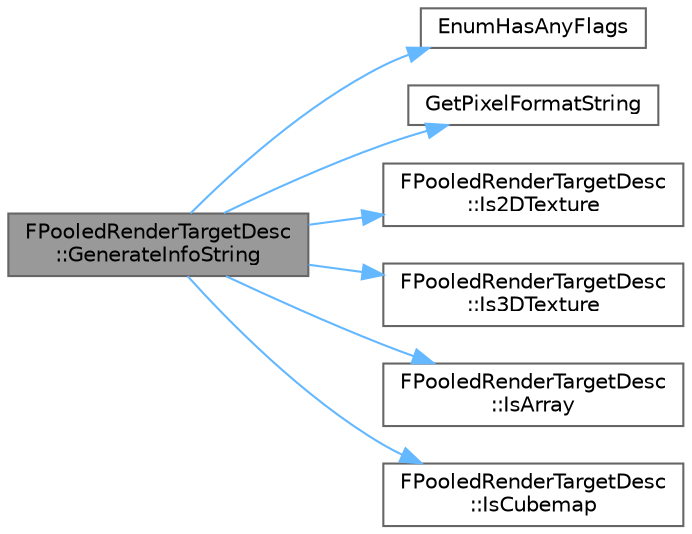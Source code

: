 digraph "FPooledRenderTargetDesc::GenerateInfoString"
{
 // INTERACTIVE_SVG=YES
 // LATEX_PDF_SIZE
  bgcolor="transparent";
  edge [fontname=Helvetica,fontsize=10,labelfontname=Helvetica,labelfontsize=10];
  node [fontname=Helvetica,fontsize=10,shape=box,height=0.2,width=0.4];
  rankdir="LR";
  Node1 [id="Node000001",label="FPooledRenderTargetDesc\l::GenerateInfoString",height=0.2,width=0.4,color="gray40", fillcolor="grey60", style="filled", fontcolor="black",tooltip="for debugging purpose"];
  Node1 -> Node2 [id="edge1_Node000001_Node000002",color="steelblue1",style="solid",tooltip=" "];
  Node2 [id="Node000002",label="EnumHasAnyFlags",height=0.2,width=0.4,color="grey40", fillcolor="white", style="filled",URL="$d8/de7/EnumClassFlags_8h.html#a584482cc5c314e3e8ea8d24c7adf9f6e",tooltip=" "];
  Node1 -> Node3 [id="edge2_Node000001_Node000003",color="steelblue1",style="solid",tooltip=" "];
  Node3 [id="Node000003",label="GetPixelFormatString",height=0.2,width=0.4,color="grey40", fillcolor="white", style="filled",URL="$d6/d04/PixelFormat_8h.html#a5d26f51b9379c9fc3e8d5e24e18529aa",tooltip="enum to string Note this is not the FPixelFormatInfo::Name"];
  Node1 -> Node4 [id="edge3_Node000001_Node000004",color="steelblue1",style="solid",tooltip=" "];
  Node4 [id="Node000004",label="FPooledRenderTargetDesc\l::Is2DTexture",height=0.2,width=0.4,color="grey40", fillcolor="white", style="filled",URL="$df/dc6/structFPooledRenderTargetDesc.html#ace5d79f6421ab8ae527c80d66ceb5894",tooltip=" "];
  Node1 -> Node5 [id="edge4_Node000001_Node000005",color="steelblue1",style="solid",tooltip=" "];
  Node5 [id="Node000005",label="FPooledRenderTargetDesc\l::Is3DTexture",height=0.2,width=0.4,color="grey40", fillcolor="white", style="filled",URL="$df/dc6/structFPooledRenderTargetDesc.html#a05a0fbb020b99009cf60dd92b42fe9db",tooltip=" "];
  Node1 -> Node6 [id="edge5_Node000001_Node000006",color="steelblue1",style="solid",tooltip=" "];
  Node6 [id="Node000006",label="FPooledRenderTargetDesc\l::IsArray",height=0.2,width=0.4,color="grey40", fillcolor="white", style="filled",URL="$df/dc6/structFPooledRenderTargetDesc.html#ac9ed1ae4c3992af3ed036971dcd2868e",tooltip=" "];
  Node1 -> Node7 [id="edge6_Node000001_Node000007",color="steelblue1",style="solid",tooltip=" "];
  Node7 [id="Node000007",label="FPooledRenderTargetDesc\l::IsCubemap",height=0.2,width=0.4,color="grey40", fillcolor="white", style="filled",URL="$df/dc6/structFPooledRenderTargetDesc.html#a2b03cc35f8284a3d5d02c39fc46af3d2",tooltip=" "];
}
